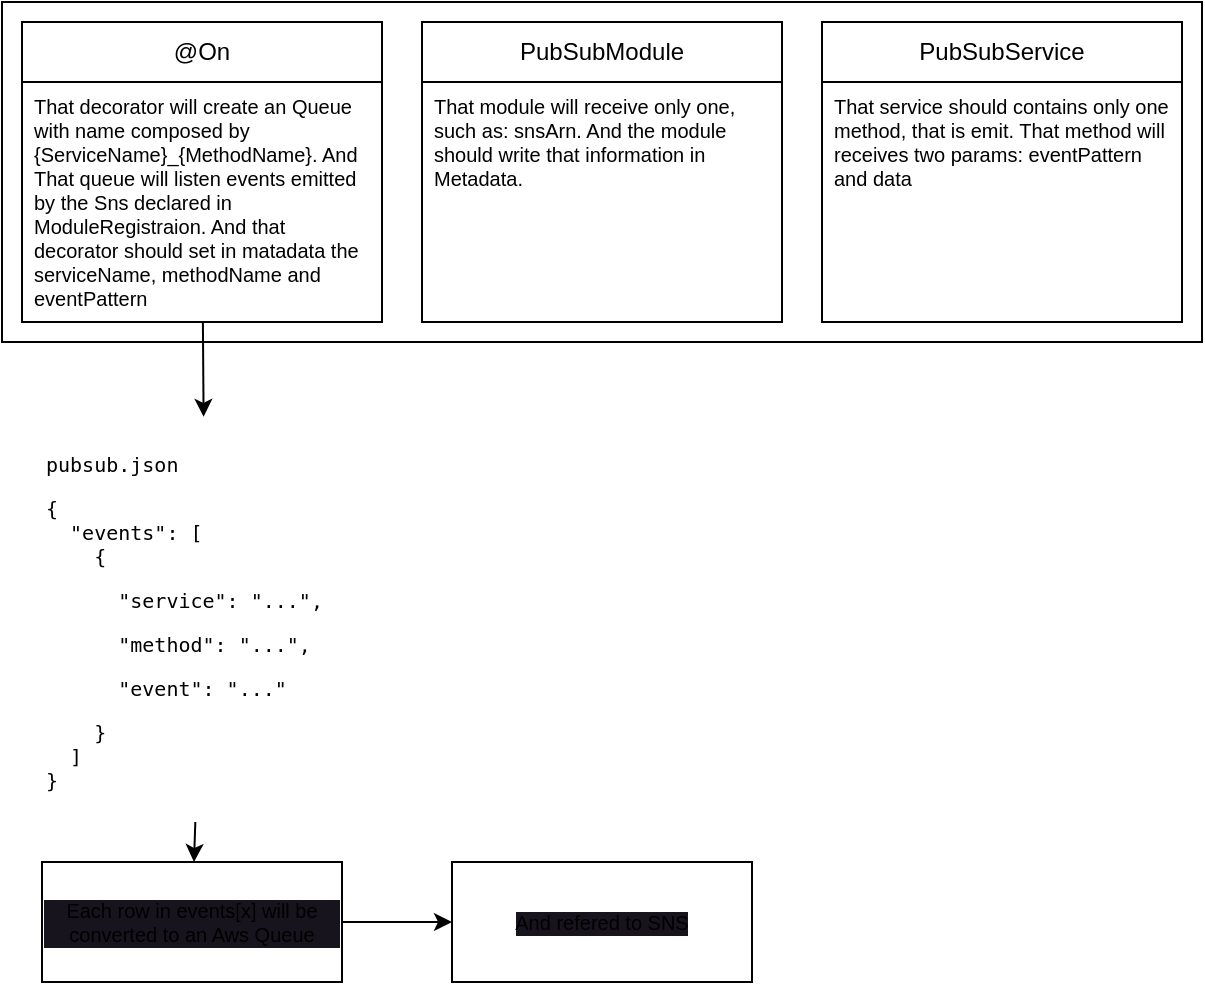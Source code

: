 <mxfile>
    <diagram id="XFx6qq-6rUmsS6mtgWHY" name="Page-1">
        <mxGraphModel dx="1938" dy="1138" grid="1" gridSize="10" guides="1" tooltips="1" connect="1" arrows="1" fold="1" page="1" pageScale="1" pageWidth="827" pageHeight="1169" math="0" shadow="0">
            <root>
                <mxCell id="0"/>
                <mxCell id="1" parent="0"/>
                <mxCell id="17" value="" style="rounded=0;whiteSpace=wrap;html=1;labelBackgroundColor=#18141D;fontSize=10;" vertex="1" parent="1">
                    <mxGeometry x="70" y="60" width="600" height="170" as="geometry"/>
                </mxCell>
                <mxCell id="8" value="" style="group" vertex="1" connectable="0" parent="1">
                    <mxGeometry x="80" y="70" width="180" height="150" as="geometry"/>
                </mxCell>
                <mxCell id="2" value="@On" style="rounded=0;whiteSpace=wrap;html=1;" vertex="1" parent="8">
                    <mxGeometry width="180" height="30" as="geometry"/>
                </mxCell>
                <mxCell id="3" value="That decorator will create an Queue with name composed by {ServiceName}_{MethodName}. And That queue will listen events emitted by the Sns declared in ModuleRegistraion. And that decorator should set in matadata the serviceName, methodName and eventPattern" style="rounded=0;whiteSpace=wrap;html=1;fontSize=10;align=left;spacingLeft=4;spacingRight=4;verticalAlign=top;" vertex="1" parent="8">
                    <mxGeometry y="30" width="180" height="120" as="geometry"/>
                </mxCell>
                <mxCell id="9" value="" style="group" vertex="1" connectable="0" parent="1">
                    <mxGeometry x="280" y="70" width="180" height="150" as="geometry"/>
                </mxCell>
                <mxCell id="10" value="PubSubModule" style="rounded=0;whiteSpace=wrap;html=1;" vertex="1" parent="9">
                    <mxGeometry width="180" height="30" as="geometry"/>
                </mxCell>
                <mxCell id="11" value="That module will receive only one, such as: snsArn. And the module should write that information in Metadata." style="rounded=0;whiteSpace=wrap;html=1;fontSize=10;align=left;spacingLeft=4;spacingRight=4;verticalAlign=top;" vertex="1" parent="9">
                    <mxGeometry y="30" width="180" height="120" as="geometry"/>
                </mxCell>
                <mxCell id="12" value="" style="group" vertex="1" connectable="0" parent="1">
                    <mxGeometry x="480" y="70" width="180" height="150" as="geometry"/>
                </mxCell>
                <mxCell id="13" value="PubSubService" style="rounded=0;whiteSpace=wrap;html=1;" vertex="1" parent="12">
                    <mxGeometry width="180" height="30" as="geometry"/>
                </mxCell>
                <mxCell id="14" value="That service should contains only one method, that is emit. That method will receives two params: eventPattern and data" style="rounded=0;whiteSpace=wrap;html=1;fontSize=10;align=left;spacingLeft=4;spacingRight=4;verticalAlign=top;" vertex="1" parent="12">
                    <mxGeometry y="30" width="180" height="120" as="geometry"/>
                </mxCell>
                <mxCell id="25" style="edgeStyle=none;html=1;fontSize=10;" edge="1" parent="1" source="19" target="22">
                    <mxGeometry relative="1" as="geometry"/>
                </mxCell>
                <mxCell id="19" value="&lt;pre&gt;pubsub.json&lt;/pre&gt;&lt;pre&gt;{&lt;br&gt;  &quot;events&quot;: [&lt;br&gt;    {&lt;/pre&gt;&lt;pre&gt;      &quot;service&quot;: &quot;...&quot;,&lt;/pre&gt;&lt;pre&gt;      &quot;method&quot;: &quot;...&quot;,&lt;/pre&gt;&lt;pre&gt;      &quot;event&quot;: &quot;...&quot;&lt;/pre&gt;&lt;pre&gt;    }&lt;br&gt;  ]&lt;br&gt;}&lt;/pre&gt;" style="text;html=1;align=left;verticalAlign=middle;resizable=0;points=[];autosize=1;strokeColor=none;fillColor=none;fontSize=10;" vertex="1" parent="1">
                    <mxGeometry x="90" y="270" width="160" height="200" as="geometry"/>
                </mxCell>
                <mxCell id="21" style="edgeStyle=none;html=1;entryX=0.505;entryY=-0.013;entryDx=0;entryDy=0;entryPerimeter=0;fontSize=10;" edge="1" parent="1" source="3" target="19">
                    <mxGeometry relative="1" as="geometry"/>
                </mxCell>
                <mxCell id="26" style="edgeStyle=none;html=1;fontSize=10;" edge="1" parent="1" source="22" target="23">
                    <mxGeometry relative="1" as="geometry"/>
                </mxCell>
                <mxCell id="22" value="Each row in events[x] will be converted to an Aws Queue" style="rounded=0;whiteSpace=wrap;html=1;labelBackgroundColor=#18141D;fontSize=10;" vertex="1" parent="1">
                    <mxGeometry x="90" y="490" width="150" height="60" as="geometry"/>
                </mxCell>
                <mxCell id="23" value="And refered to SNS" style="rounded=0;whiteSpace=wrap;html=1;labelBackgroundColor=#18141D;fontSize=10;" vertex="1" parent="1">
                    <mxGeometry x="295" y="490" width="150" height="60" as="geometry"/>
                </mxCell>
            </root>
        </mxGraphModel>
    </diagram>
</mxfile>